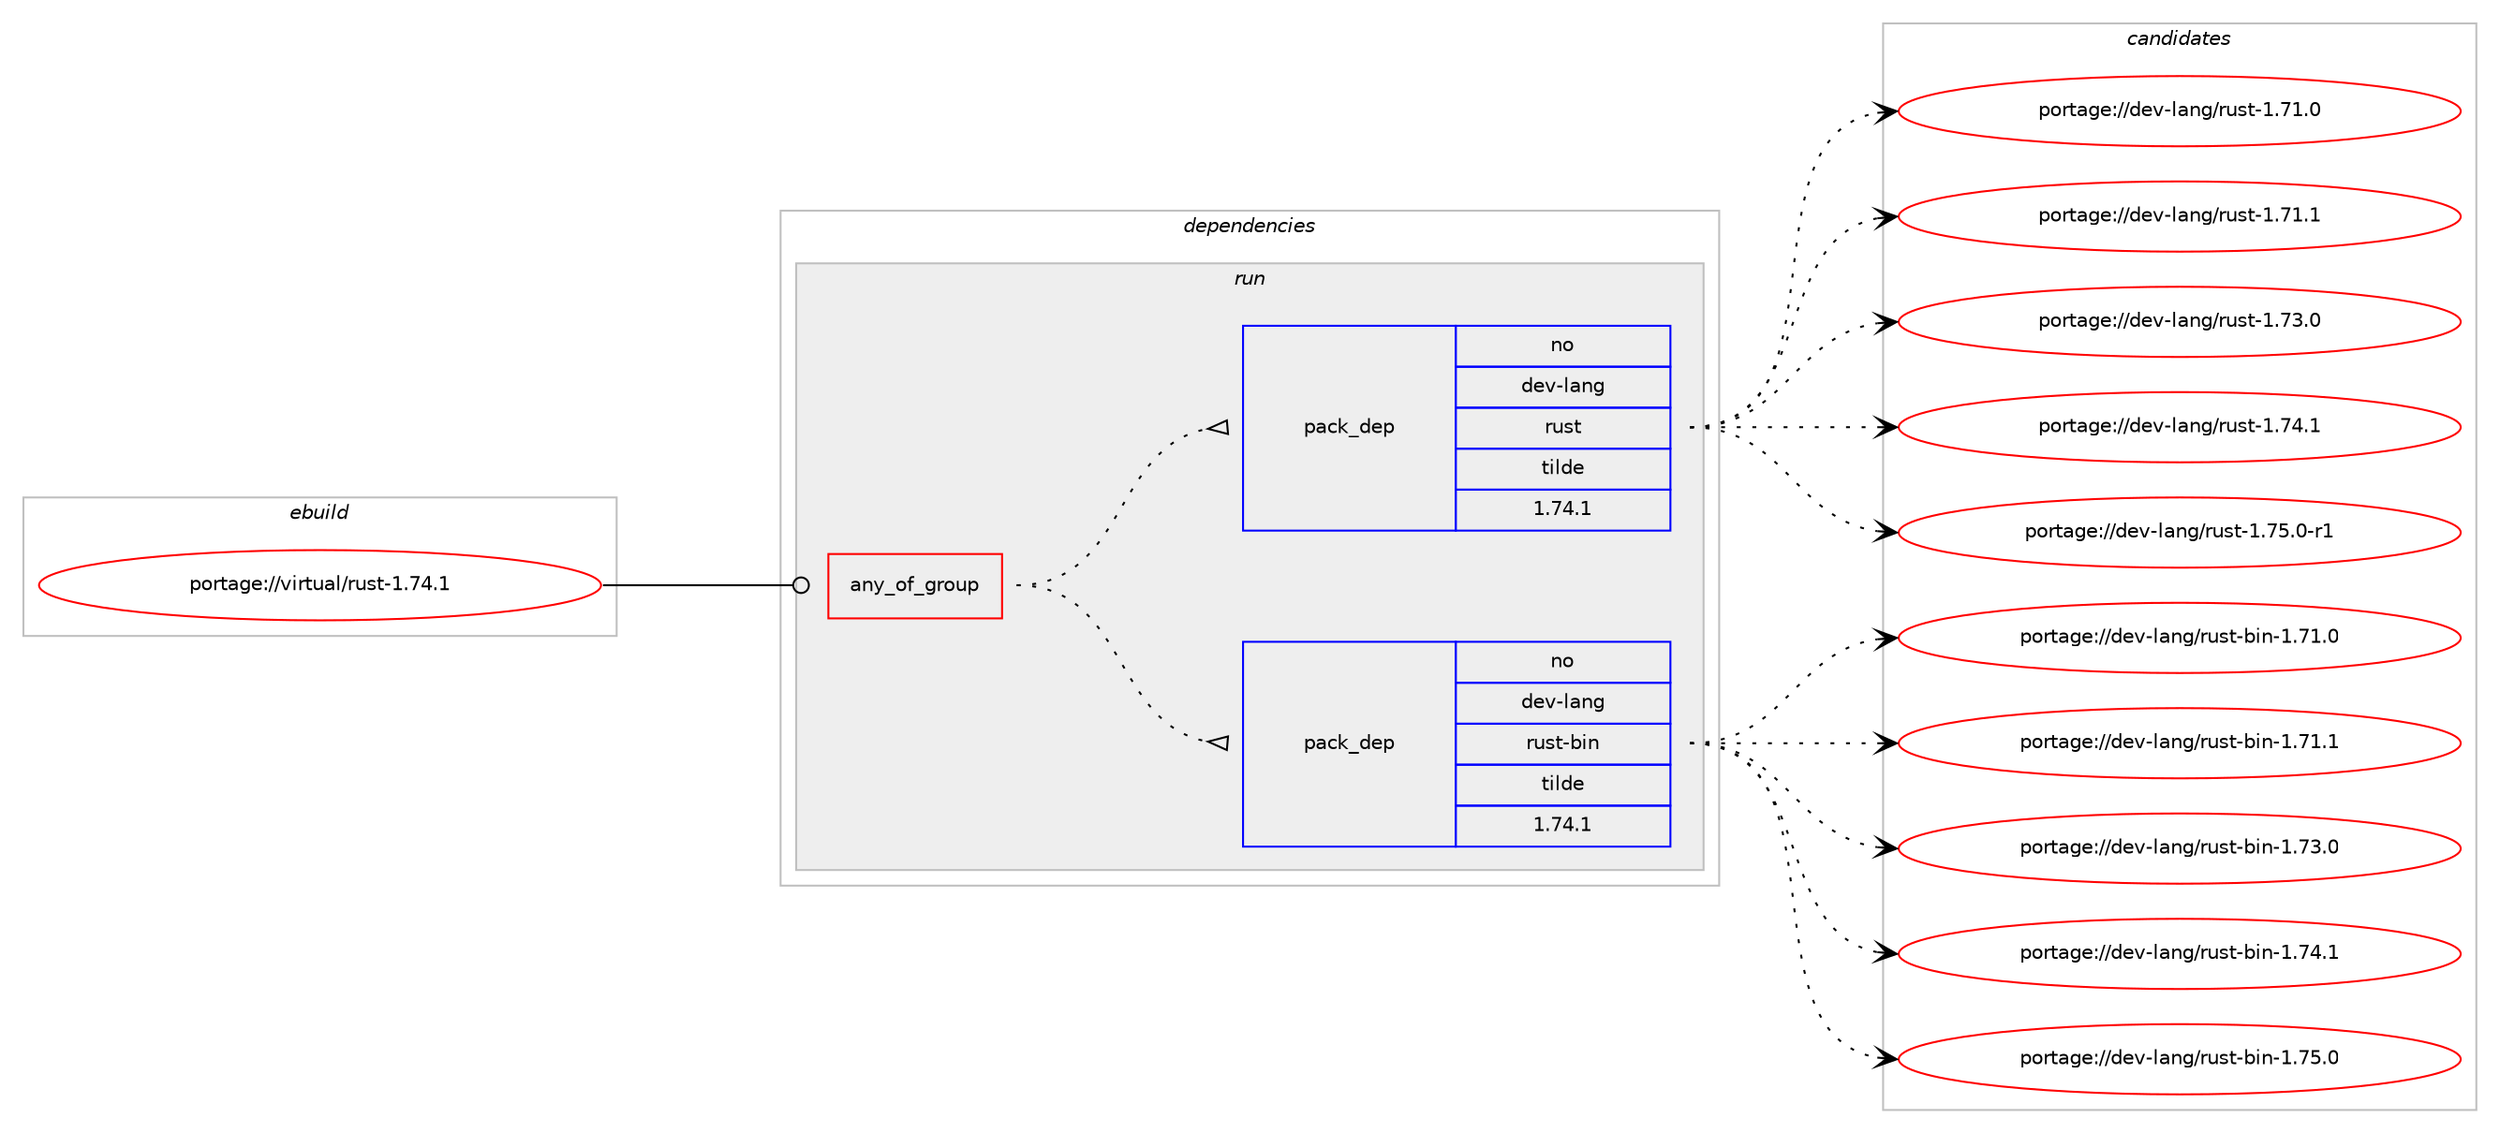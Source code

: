 digraph prolog {

# *************
# Graph options
# *************

newrank=true;
concentrate=true;
compound=true;
graph [rankdir=LR,fontname=Helvetica,fontsize=10,ranksep=1.5];#, ranksep=2.5, nodesep=0.2];
edge  [arrowhead=vee];
node  [fontname=Helvetica,fontsize=10];

# **********
# The ebuild
# **********

subgraph cluster_leftcol {
color=gray;
rank=same;
label=<<i>ebuild</i>>;
id [label="portage://virtual/rust-1.74.1", color=red, width=4, href="../virtual/rust-1.74.1.svg"];
}

# ****************
# The dependencies
# ****************

subgraph cluster_midcol {
color=gray;
label=<<i>dependencies</i>>;
subgraph cluster_compile {
fillcolor="#eeeeee";
style=filled;
label=<<i>compile</i>>;
}
subgraph cluster_compileandrun {
fillcolor="#eeeeee";
style=filled;
label=<<i>compile and run</i>>;
}
subgraph cluster_run {
fillcolor="#eeeeee";
style=filled;
label=<<i>run</i>>;
subgraph any269 {
dependency23446 [label=<<TABLE BORDER="0" CELLBORDER="1" CELLSPACING="0" CELLPADDING="4"><TR><TD CELLPADDING="10">any_of_group</TD></TR></TABLE>>, shape=none, color=red];subgraph pack7600 {
dependency23447 [label=<<TABLE BORDER="0" CELLBORDER="1" CELLSPACING="0" CELLPADDING="4" WIDTH="220"><TR><TD ROWSPAN="6" CELLPADDING="30">pack_dep</TD></TR><TR><TD WIDTH="110">no</TD></TR><TR><TD>dev-lang</TD></TR><TR><TD>rust-bin</TD></TR><TR><TD>tilde</TD></TR><TR><TD>1.74.1</TD></TR></TABLE>>, shape=none, color=blue];
}
dependency23446:e -> dependency23447:w [weight=20,style="dotted",arrowhead="oinv"];
subgraph pack7601 {
dependency23448 [label=<<TABLE BORDER="0" CELLBORDER="1" CELLSPACING="0" CELLPADDING="4" WIDTH="220"><TR><TD ROWSPAN="6" CELLPADDING="30">pack_dep</TD></TR><TR><TD WIDTH="110">no</TD></TR><TR><TD>dev-lang</TD></TR><TR><TD>rust</TD></TR><TR><TD>tilde</TD></TR><TR><TD>1.74.1</TD></TR></TABLE>>, shape=none, color=blue];
}
dependency23446:e -> dependency23448:w [weight=20,style="dotted",arrowhead="oinv"];
}
id:e -> dependency23446:w [weight=20,style="solid",arrowhead="odot"];
}
}

# **************
# The candidates
# **************

subgraph cluster_choices {
rank=same;
color=gray;
label=<<i>candidates</i>>;

subgraph choice7600 {
color=black;
nodesep=1;
choice100101118451089711010347114117115116459810511045494655494648 [label="portage://dev-lang/rust-bin-1.71.0", color=red, width=4,href="../dev-lang/rust-bin-1.71.0.svg"];
choice100101118451089711010347114117115116459810511045494655494649 [label="portage://dev-lang/rust-bin-1.71.1", color=red, width=4,href="../dev-lang/rust-bin-1.71.1.svg"];
choice100101118451089711010347114117115116459810511045494655514648 [label="portage://dev-lang/rust-bin-1.73.0", color=red, width=4,href="../dev-lang/rust-bin-1.73.0.svg"];
choice100101118451089711010347114117115116459810511045494655524649 [label="portage://dev-lang/rust-bin-1.74.1", color=red, width=4,href="../dev-lang/rust-bin-1.74.1.svg"];
choice100101118451089711010347114117115116459810511045494655534648 [label="portage://dev-lang/rust-bin-1.75.0", color=red, width=4,href="../dev-lang/rust-bin-1.75.0.svg"];
dependency23447:e -> choice100101118451089711010347114117115116459810511045494655494648:w [style=dotted,weight="100"];
dependency23447:e -> choice100101118451089711010347114117115116459810511045494655494649:w [style=dotted,weight="100"];
dependency23447:e -> choice100101118451089711010347114117115116459810511045494655514648:w [style=dotted,weight="100"];
dependency23447:e -> choice100101118451089711010347114117115116459810511045494655524649:w [style=dotted,weight="100"];
dependency23447:e -> choice100101118451089711010347114117115116459810511045494655534648:w [style=dotted,weight="100"];
}
subgraph choice7601 {
color=black;
nodesep=1;
choice10010111845108971101034711411711511645494655494648 [label="portage://dev-lang/rust-1.71.0", color=red, width=4,href="../dev-lang/rust-1.71.0.svg"];
choice10010111845108971101034711411711511645494655494649 [label="portage://dev-lang/rust-1.71.1", color=red, width=4,href="../dev-lang/rust-1.71.1.svg"];
choice10010111845108971101034711411711511645494655514648 [label="portage://dev-lang/rust-1.73.0", color=red, width=4,href="../dev-lang/rust-1.73.0.svg"];
choice10010111845108971101034711411711511645494655524649 [label="portage://dev-lang/rust-1.74.1", color=red, width=4,href="../dev-lang/rust-1.74.1.svg"];
choice100101118451089711010347114117115116454946555346484511449 [label="portage://dev-lang/rust-1.75.0-r1", color=red, width=4,href="../dev-lang/rust-1.75.0-r1.svg"];
dependency23448:e -> choice10010111845108971101034711411711511645494655494648:w [style=dotted,weight="100"];
dependency23448:e -> choice10010111845108971101034711411711511645494655494649:w [style=dotted,weight="100"];
dependency23448:e -> choice10010111845108971101034711411711511645494655514648:w [style=dotted,weight="100"];
dependency23448:e -> choice10010111845108971101034711411711511645494655524649:w [style=dotted,weight="100"];
dependency23448:e -> choice100101118451089711010347114117115116454946555346484511449:w [style=dotted,weight="100"];
}
}

}
